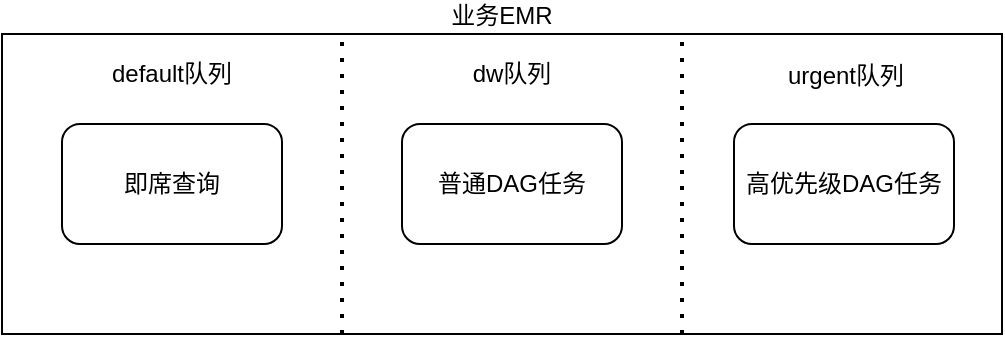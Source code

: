 <mxfile version="14.1.9" type="github">
  <diagram id="zX0LKrRPOxZzMG7xesd7" name="Page-1">
    <mxGraphModel dx="946" dy="544" grid="1" gridSize="10" guides="1" tooltips="1" connect="1" arrows="1" fold="1" page="1" pageScale="1" pageWidth="827" pageHeight="1169" math="0" shadow="0">
      <root>
        <mxCell id="0" />
        <mxCell id="1" parent="0" />
        <mxCell id="JF6EsLFFWEZ-7UWFlfVX-1" value="业务EMR" style="rounded=0;whiteSpace=wrap;html=1;labelPosition=center;verticalLabelPosition=top;align=center;verticalAlign=bottom;" parent="1" vertex="1">
          <mxGeometry x="200" y="500" width="500" height="150" as="geometry" />
        </mxCell>
        <mxCell id="JF6EsLFFWEZ-7UWFlfVX-2" value="即席查询" style="rounded=1;whiteSpace=wrap;html=1;" parent="1" vertex="1">
          <mxGeometry x="230" y="545" width="110" height="60" as="geometry" />
        </mxCell>
        <mxCell id="JF6EsLFFWEZ-7UWFlfVX-3" value="普通DAG任务" style="rounded=1;whiteSpace=wrap;html=1;" parent="1" vertex="1">
          <mxGeometry x="400" y="545" width="110" height="60" as="geometry" />
        </mxCell>
        <mxCell id="ajKWVsG1eIA5zvTxtmB9-1" value="" style="endArrow=none;dashed=1;html=1;dashPattern=1 3;strokeWidth=2;entryX=0.5;entryY=0;entryDx=0;entryDy=0;exitX=0.5;exitY=1;exitDx=0;exitDy=0;" parent="1" edge="1">
          <mxGeometry width="50" height="50" relative="1" as="geometry">
            <mxPoint x="370" y="650" as="sourcePoint" />
            <mxPoint x="370" y="500" as="targetPoint" />
          </mxGeometry>
        </mxCell>
        <mxCell id="ajKWVsG1eIA5zvTxtmB9-2" value="default队列" style="text;html=1;strokeColor=none;fillColor=none;align=center;verticalAlign=middle;whiteSpace=wrap;rounded=0;" parent="1" vertex="1">
          <mxGeometry x="250" y="510" width="70" height="20" as="geometry" />
        </mxCell>
        <mxCell id="ajKWVsG1eIA5zvTxtmB9-3" value="dw队列" style="text;html=1;strokeColor=none;fillColor=none;align=center;verticalAlign=middle;whiteSpace=wrap;rounded=0;" parent="1" vertex="1">
          <mxGeometry x="420" y="510" width="70" height="20" as="geometry" />
        </mxCell>
        <mxCell id="8j0XvRieRbU8O4sHskFz-1" value="" style="endArrow=none;dashed=1;html=1;dashPattern=1 3;strokeWidth=2;entryX=0.5;entryY=0;entryDx=0;entryDy=0;exitX=0.5;exitY=1;exitDx=0;exitDy=0;" edge="1" parent="1">
          <mxGeometry width="50" height="50" relative="1" as="geometry">
            <mxPoint x="540" y="650" as="sourcePoint" />
            <mxPoint x="540" y="500" as="targetPoint" />
          </mxGeometry>
        </mxCell>
        <mxCell id="8j0XvRieRbU8O4sHskFz-2" value="urgent队列" style="text;html=1;strokeColor=none;fillColor=none;align=center;verticalAlign=middle;whiteSpace=wrap;rounded=0;" vertex="1" parent="1">
          <mxGeometry x="587" y="511" width="70" height="20" as="geometry" />
        </mxCell>
        <mxCell id="8j0XvRieRbU8O4sHskFz-3" value="高优先级DAG任务" style="rounded=1;whiteSpace=wrap;html=1;" vertex="1" parent="1">
          <mxGeometry x="566" y="545" width="110" height="60" as="geometry" />
        </mxCell>
      </root>
    </mxGraphModel>
  </diagram>
</mxfile>

